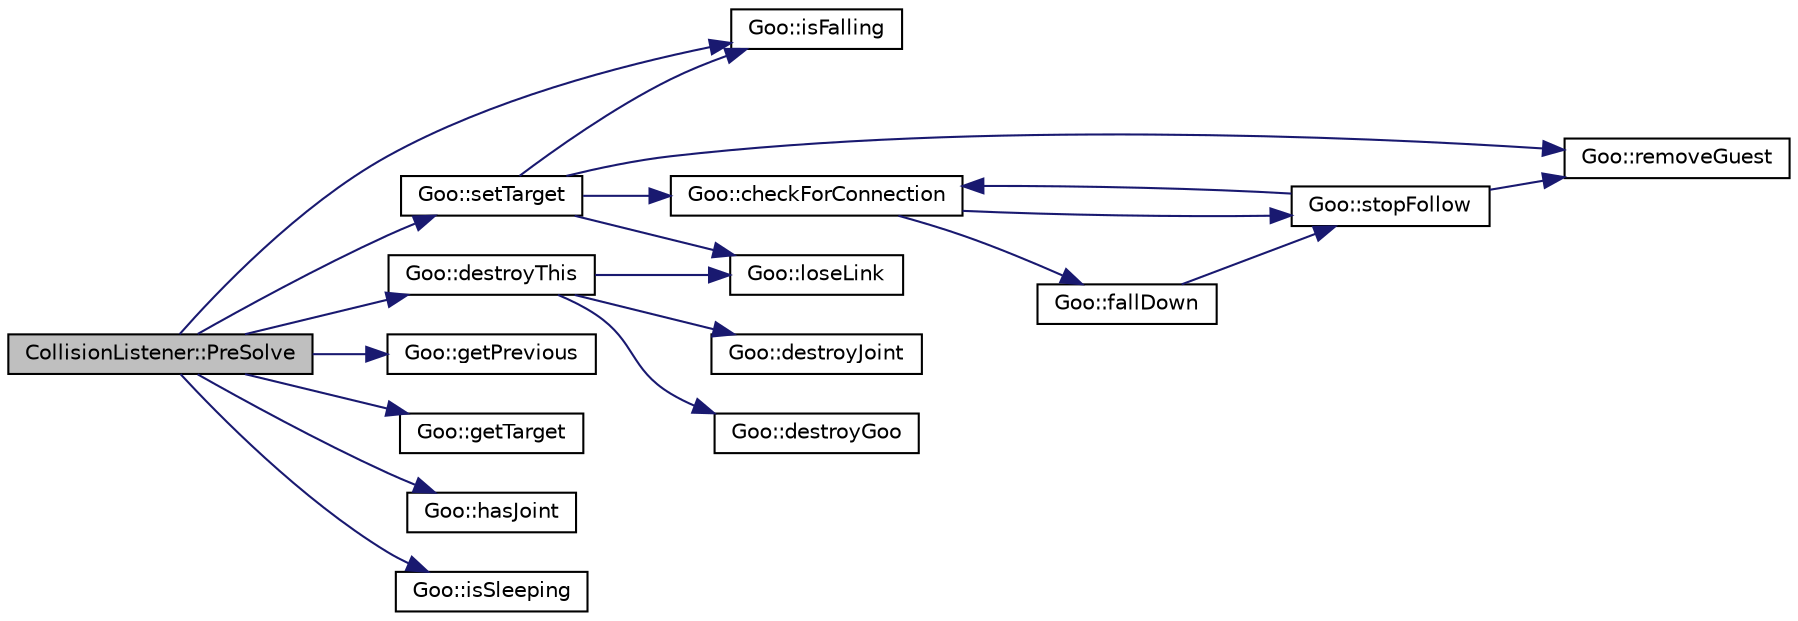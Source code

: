 digraph G
{
  edge [fontname="Helvetica",fontsize="10",labelfontname="Helvetica",labelfontsize="10"];
  node [fontname="Helvetica",fontsize="10",shape=record];
  rankdir="LR";
  Node1 [label="CollisionListener::PreSolve",height=0.2,width=0.4,color="black", fillcolor="grey75", style="filled" fontcolor="black"];
  Node1 -> Node2 [color="midnightblue",fontsize="10",style="solid",fontname="Helvetica"];
  Node2 [label="Goo::destroyThis",height=0.2,width=0.4,color="black", fillcolor="white", style="filled",URL="$classGoo.html#a2879417db231461a5067113a311e840c"];
  Node2 -> Node3 [color="midnightblue",fontsize="10",style="solid",fontname="Helvetica"];
  Node3 [label="Goo::loseLink",height=0.2,width=0.4,color="black", fillcolor="white", style="filled",URL="$classGoo.html#a8dbb600f747f7e1bd4bc47629cbc9ec9"];
  Node2 -> Node4 [color="midnightblue",fontsize="10",style="solid",fontname="Helvetica"];
  Node4 [label="Goo::destroyJoint",height=0.2,width=0.4,color="black", fillcolor="white", style="filled",URL="$classGoo.html#a8cf2277a2304fa038a56edddee704966"];
  Node2 -> Node5 [color="midnightblue",fontsize="10",style="solid",fontname="Helvetica"];
  Node5 [label="Goo::destroyGoo",height=0.2,width=0.4,color="black", fillcolor="white", style="filled",URL="$classGoo.html#a3c1f204e1566566727846c20ea23e726"];
  Node1 -> Node6 [color="midnightblue",fontsize="10",style="solid",fontname="Helvetica"];
  Node6 [label="Goo::getPrevious",height=0.2,width=0.4,color="black", fillcolor="white", style="filled",URL="$classGoo.html#af935bcc29fd4704a283ec39e7c4c0b89"];
  Node1 -> Node7 [color="midnightblue",fontsize="10",style="solid",fontname="Helvetica"];
  Node7 [label="Goo::getTarget",height=0.2,width=0.4,color="black", fillcolor="white", style="filled",URL="$classGoo.html#a31e259725fb8fc564a8eee3de828c6c3"];
  Node1 -> Node8 [color="midnightblue",fontsize="10",style="solid",fontname="Helvetica"];
  Node8 [label="Goo::hasJoint",height=0.2,width=0.4,color="black", fillcolor="white", style="filled",URL="$classGoo.html#ae809f97fb4c0c7f58a63cbed66f0ba5c"];
  Node1 -> Node9 [color="midnightblue",fontsize="10",style="solid",fontname="Helvetica"];
  Node9 [label="Goo::isFalling",height=0.2,width=0.4,color="black", fillcolor="white", style="filled",URL="$classGoo.html#a53158659a709175d3ed4f93a62eced46"];
  Node1 -> Node10 [color="midnightblue",fontsize="10",style="solid",fontname="Helvetica"];
  Node10 [label="Goo::isSleeping",height=0.2,width=0.4,color="black", fillcolor="white", style="filled",URL="$classGoo.html#afda1bd74820a4c66e4b5ac11c8535fc4"];
  Node1 -> Node11 [color="midnightblue",fontsize="10",style="solid",fontname="Helvetica"];
  Node11 [label="Goo::setTarget",height=0.2,width=0.4,color="black", fillcolor="white", style="filled",URL="$classGoo.html#add721a1deb890d600e912c3060322d5a"];
  Node11 -> Node9 [color="midnightblue",fontsize="10",style="solid",fontname="Helvetica"];
  Node11 -> Node12 [color="midnightblue",fontsize="10",style="solid",fontname="Helvetica"];
  Node12 [label="Goo::removeGuest",height=0.2,width=0.4,color="black", fillcolor="white", style="filled",URL="$classGoo.html#a048114698e7a5f9912bfc09f19470264"];
  Node11 -> Node3 [color="midnightblue",fontsize="10",style="solid",fontname="Helvetica"];
  Node11 -> Node13 [color="midnightblue",fontsize="10",style="solid",fontname="Helvetica"];
  Node13 [label="Goo::checkForConnection",height=0.2,width=0.4,color="black", fillcolor="white", style="filled",URL="$classGoo.html#abfc4ee3aa7503c26f1bd4e2024f666e4"];
  Node13 -> Node14 [color="midnightblue",fontsize="10",style="solid",fontname="Helvetica"];
  Node14 [label="Goo::stopFollow",height=0.2,width=0.4,color="black", fillcolor="white", style="filled",URL="$classGoo.html#a83a93e67d95635456f9bf4bcfb1ccf32"];
  Node14 -> Node13 [color="midnightblue",fontsize="10",style="solid",fontname="Helvetica"];
  Node14 -> Node12 [color="midnightblue",fontsize="10",style="solid",fontname="Helvetica"];
  Node13 -> Node15 [color="midnightblue",fontsize="10",style="solid",fontname="Helvetica"];
  Node15 [label="Goo::fallDown",height=0.2,width=0.4,color="black", fillcolor="white", style="filled",URL="$classGoo.html#aefb4ce872af2583c479f2b41d9b494ab"];
  Node15 -> Node14 [color="midnightblue",fontsize="10",style="solid",fontname="Helvetica"];
}
